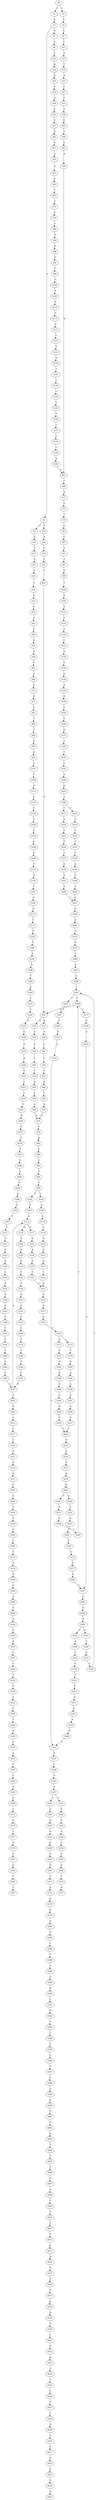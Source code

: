 strict digraph  {
	S0 -> S1 [ label = C ];
	S0 -> S2 [ label = T ];
	S1 -> S3 [ label = A ];
	S2 -> S4 [ label = A ];
	S3 -> S5 [ label = A ];
	S3 -> S6 [ label = G ];
	S4 -> S7 [ label = G ];
	S5 -> S8 [ label = C ];
	S6 -> S9 [ label = C ];
	S6 -> S10 [ label = T ];
	S7 -> S11 [ label = T ];
	S8 -> S12 [ label = T ];
	S9 -> S13 [ label = A ];
	S10 -> S14 [ label = A ];
	S11 -> S15 [ label = A ];
	S12 -> S16 [ label = A ];
	S13 -> S17 [ label = T ];
	S14 -> S18 [ label = G ];
	S15 -> S19 [ label = T ];
	S16 -> S20 [ label = A ];
	S17 -> S21 [ label = G ];
	S18 -> S22 [ label = T ];
	S19 -> S23 [ label = A ];
	S20 -> S24 [ label = A ];
	S21 -> S25 [ label = C ];
	S22 -> S26 [ label = T ];
	S23 -> S27 [ label = C ];
	S24 -> S28 [ label = G ];
	S25 -> S29 [ label = C ];
	S26 -> S30 [ label = G ];
	S27 -> S31 [ label = C ];
	S28 -> S32 [ label = C ];
	S29 -> S33 [ label = G ];
	S30 -> S34 [ label = G ];
	S30 -> S35 [ label = A ];
	S31 -> S36 [ label = T ];
	S32 -> S37 [ label = T ];
	S33 -> S38 [ label = C ];
	S34 -> S39 [ label = A ];
	S35 -> S40 [ label = A ];
	S36 -> S41 [ label = C ];
	S37 -> S42 [ label = A ];
	S38 -> S43 [ label = G ];
	S39 -> S44 [ label = C ];
	S40 -> S45 [ label = C ];
	S41 -> S46 [ label = C ];
	S42 -> S47 [ label = A ];
	S43 -> S48 [ label = C ];
	S44 -> S49 [ label = C ];
	S45 -> S50 [ label = C ];
	S46 -> S51 [ label = C ];
	S47 -> S52 [ label = G ];
	S48 -> S53 [ label = A ];
	S49 -> S54 [ label = T ];
	S50 -> S55 [ label = T ];
	S51 -> S56 [ label = A ];
	S52 -> S57 [ label = A ];
	S53 -> S58 [ label = A ];
	S54 -> S59 [ label = A ];
	S55 -> S60 [ label = A ];
	S56 -> S61 [ label = A ];
	S57 -> S62 [ label = C ];
	S58 -> S63 [ label = C ];
	S59 -> S64 [ label = C ];
	S60 -> S65 [ label = C ];
	S61 -> S66 [ label = C ];
	S62 -> S67 [ label = T ];
	S63 -> S68 [ label = A ];
	S64 -> S69 [ label = A ];
	S65 -> S70 [ label = A ];
	S66 -> S71 [ label = A ];
	S67 -> S72 [ label = T ];
	S68 -> S73 [ label = G ];
	S69 -> S74 [ label = A ];
	S70 -> S74 [ label = A ];
	S71 -> S75 [ label = G ];
	S72 -> S76 [ label = C ];
	S73 -> S77 [ label = G ];
	S74 -> S78 [ label = T ];
	S75 -> S79 [ label = T ];
	S76 -> S80 [ label = C ];
	S77 -> S81 [ label = C ];
	S78 -> S82 [ label = G ];
	S79 -> S83 [ label = C ];
	S80 -> S84 [ label = G ];
	S81 -> S85 [ label = C ];
	S82 -> S86 [ label = C ];
	S83 -> S87 [ label = C ];
	S84 -> S88 [ label = G ];
	S85 -> S89 [ label = G ];
	S86 -> S90 [ label = C ];
	S87 -> S91 [ label = T ];
	S88 -> S92 [ label = G ];
	S89 -> S93 [ label = T ];
	S90 -> S94 [ label = T ];
	S91 -> S95 [ label = T ];
	S92 -> S96 [ label = G ];
	S93 -> S97 [ label = G ];
	S94 -> S98 [ label = T ];
	S95 -> S99 [ label = G ];
	S96 -> S100 [ label = G ];
	S97 -> S101 [ label = C ];
	S98 -> S102 [ label = C ];
	S98 -> S103 [ label = T ];
	S99 -> S104 [ label = T ];
	S100 -> S105 [ label = A ];
	S101 -> S106 [ label = T ];
	S102 -> S107 [ label = A ];
	S103 -> S108 [ label = A ];
	S104 -> S109 [ label = T ];
	S105 -> S110 [ label = A ];
	S106 -> S111 [ label = A ];
	S107 -> S112 [ label = A ];
	S108 -> S113 [ label = A ];
	S109 -> S114 [ label = A ];
	S110 -> S115 [ label = T ];
	S111 -> S116 [ label = C ];
	S112 -> S117 [ label = A ];
	S112 -> S118 [ label = G ];
	S113 -> S119 [ label = A ];
	S114 -> S120 [ label = T ];
	S115 -> S121 [ label = A ];
	S116 -> S122 [ label = T ];
	S117 -> S123 [ label = A ];
	S118 -> S124 [ label = A ];
	S119 -> S125 [ label = A ];
	S120 -> S126 [ label = T ];
	S121 -> S127 [ label = G ];
	S122 -> S128 [ label = C ];
	S123 -> S129 [ label = A ];
	S124 -> S130 [ label = A ];
	S125 -> S131 [ label = A ];
	S126 -> S132 [ label = C ];
	S127 -> S133 [ label = T ];
	S128 -> S134 [ label = C ];
	S129 -> S135 [ label = G ];
	S130 -> S136 [ label = G ];
	S131 -> S137 [ label = G ];
	S132 -> S138 [ label = G ];
	S133 -> S139 [ label = A ];
	S134 -> S140 [ label = G ];
	S135 -> S141 [ label = T ];
	S136 -> S142 [ label = T ];
	S137 -> S143 [ label = T ];
	S138 -> S144 [ label = G ];
	S139 -> S145 [ label = T ];
	S140 -> S146 [ label = G ];
	S141 -> S147 [ label = A ];
	S142 -> S148 [ label = A ];
	S143 -> S147 [ label = A ];
	S144 -> S149 [ label = G ];
	S145 -> S150 [ label = C ];
	S146 -> S151 [ label = T ];
	S147 -> S152 [ label = A ];
	S148 -> S153 [ label = G ];
	S149 -> S154 [ label = A ];
	S150 -> S155 [ label = C ];
	S151 -> S156 [ label = A ];
	S152 -> S157 [ label = G ];
	S153 -> S158 [ label = G ];
	S154 -> S159 [ label = A ];
	S155 -> S160 [ label = C ];
	S156 -> S161 [ label = C ];
	S157 -> S162 [ label = G ];
	S158 -> S163 [ label = G ];
	S159 -> S164 [ label = C ];
	S160 -> S165 [ label = T ];
	S161 -> S166 [ label = G ];
	S162 -> S167 [ label = T ];
	S163 -> S168 [ label = C ];
	S164 -> S169 [ label = G ];
	S165 -> S170 [ label = C ];
	S166 -> S171 [ label = G ];
	S167 -> S172 [ label = G ];
	S167 -> S173 [ label = C ];
	S168 -> S174 [ label = C ];
	S169 -> S175 [ label = G ];
	S170 -> S176 [ label = C ];
	S171 -> S177 [ label = T ];
	S172 -> S178 [ label = T ];
	S173 -> S179 [ label = T ];
	S174 -> S180 [ label = T ];
	S175 -> S181 [ label = T ];
	S176 -> S182 [ label = C ];
	S177 -> S183 [ label = G ];
	S178 -> S184 [ label = A ];
	S179 -> S185 [ label = A ];
	S180 -> S186 [ label = T ];
	S181 -> S187 [ label = T ];
	S182 -> S188 [ label = A ];
	S183 -> S189 [ label = T ];
	S184 -> S190 [ label = A ];
	S185 -> S191 [ label = A ];
	S186 -> S192 [ label = C ];
	S187 -> S193 [ label = C ];
	S188 -> S61 [ label = A ];
	S189 -> S194 [ label = C ];
	S190 -> S195 [ label = A ];
	S191 -> S196 [ label = A ];
	S192 -> S197 [ label = A ];
	S193 -> S198 [ label = A ];
	S194 -> S199 [ label = G ];
	S195 -> S200 [ label = C ];
	S196 -> S201 [ label = C ];
	S197 -> S202 [ label = T ];
	S197 -> S112 [ label = A ];
	S198 -> S203 [ label = G ];
	S199 -> S204 [ label = T ];
	S200 -> S205 [ label = G ];
	S201 -> S206 [ label = G ];
	S202 -> S207 [ label = G ];
	S203 -> S208 [ label = T ];
	S204 -> S209 [ label = C ];
	S205 -> S210 [ label = C ];
	S206 -> S211 [ label = C ];
	S207 -> S212 [ label = C ];
	S208 -> S213 [ label = T ];
	S208 -> S214 [ label = C ];
	S209 -> S215 [ label = T ];
	S210 -> S216 [ label = C ];
	S211 -> S216 [ label = C ];
	S212 -> S217 [ label = T ];
	S213 -> S218 [ label = A ];
	S214 -> S219 [ label = A ];
	S215 -> S220 [ label = T ];
	S216 -> S221 [ label = T ];
	S217 -> S222 [ label = T ];
	S218 -> S223 [ label = T ];
	S219 -> S224 [ label = T ];
	S220 -> S225 [ label = A ];
	S221 -> S226 [ label = A ];
	S222 -> S227 [ label = A ];
	S223 -> S228 [ label = T ];
	S224 -> S229 [ label = T ];
	S225 -> S230 [ label = C ];
	S226 -> S231 [ label = A ];
	S227 -> S232 [ label = C ];
	S228 -> S233 [ label = T ];
	S229 -> S234 [ label = T ];
	S230 -> S235 [ label = A ];
	S231 -> S236 [ label = A ];
	S232 -> S237 [ label = A ];
	S233 -> S238 [ label = A ];
	S234 -> S239 [ label = A ];
	S235 -> S240 [ label = A ];
	S236 -> S241 [ label = G ];
	S237 -> S242 [ label = G ];
	S238 -> S243 [ label = A ];
	S239 -> S244 [ label = A ];
	S240 -> S245 [ label = C ];
	S241 -> S246 [ label = A ];
	S241 -> S247 [ label = T ];
	S242 -> S248 [ label = G ];
	S243 -> S249 [ label = T ];
	S244 -> S250 [ label = T ];
	S245 -> S251 [ label = C ];
	S246 -> S252 [ label = A ];
	S247 -> S253 [ label = A ];
	S248 -> S254 [ label = C ];
	S249 -> S255 [ label = C ];
	S250 -> S255 [ label = C ];
	S251 -> S256 [ label = T ];
	S252 -> S257 [ label = G ];
	S253 -> S258 [ label = G ];
	S254 -> S259 [ label = A ];
	S255 -> S260 [ label = G ];
	S256 -> S261 [ label = T ];
	S257 -> S262 [ label = T ];
	S258 -> S263 [ label = T ];
	S259 -> S264 [ label = G ];
	S260 -> S265 [ label = A ];
	S261 -> S266 [ label = A ];
	S262 -> S267 [ label = T ];
	S263 -> S268 [ label = T ];
	S264 -> S269 [ label = T ];
	S265 -> S270 [ label = A ];
	S266 -> S271 [ label = G ];
	S267 -> S272 [ label = C ];
	S268 -> S30 [ label = G ];
	S268 -> S273 [ label = C ];
	S269 -> S274 [ label = T ];
	S270 -> S275 [ label = G ];
	S271 -> S276 [ label = G ];
	S272 -> S277 [ label = G ];
	S273 -> S278 [ label = G ];
	S274 -> S279 [ label = G ];
	S275 -> S280 [ label = T ];
	S276 -> S281 [ label = A ];
	S277 -> S282 [ label = A ];
	S278 -> S283 [ label = A ];
	S279 -> S284 [ label = A ];
	S280 -> S285 [ label = A ];
	S281 -> S286 [ label = G ];
	S282 -> S287 [ label = G ];
	S283 -> S287 [ label = G ];
	S284 -> S288 [ label = G ];
	S285 -> S289 [ label = G ];
	S286 -> S290 [ label = G ];
	S287 -> S291 [ label = G ];
	S288 -> S292 [ label = A ];
	S289 -> S293 [ label = T ];
	S290 -> S294 [ label = C ];
	S291 -> S295 [ label = A ];
	S292 -> S296 [ label = A ];
	S293 -> S268 [ label = T ];
	S293 -> S297 [ label = C ];
	S294 -> S298 [ label = G ];
	S295 -> S299 [ label = A ];
	S296 -> S300 [ label = A ];
	S297 -> S301 [ label = G ];
	S298 -> S302 [ label = G ];
	S299 -> S303 [ label = G ];
	S299 -> S304 [ label = C ];
	S300 -> S305 [ label = C ];
	S301 -> S306 [ label = G ];
	S302 -> S307 [ label = T ];
	S303 -> S308 [ label = T ];
	S304 -> S309 [ label = A ];
	S305 -> S310 [ label = A ];
	S306 -> S311 [ label = A ];
	S307 -> S312 [ label = T ];
	S308 -> S313 [ label = A ];
	S309 -> S314 [ label = C ];
	S310 -> S315 [ label = C ];
	S311 -> S316 [ label = G ];
	S312 -> S317 [ label = C ];
	S313 -> S318 [ label = G ];
	S314 -> S319 [ label = G ];
	S315 -> S320 [ label = C ];
	S316 -> S321 [ label = G ];
	S317 -> S322 [ label = T ];
	S318 -> S293 [ label = T ];
	S319 -> S323 [ label = T ];
	S320 -> S324 [ label = T ];
	S321 -> S325 [ label = A ];
	S322 -> S326 [ label = A ];
	S323 -> S327 [ label = C ];
	S324 -> S328 [ label = T ];
	S325 -> S329 [ label = C ];
	S326 -> S330 [ label = C ];
	S327 -> S331 [ label = G ];
	S328 -> S332 [ label = T ];
	S329 -> S333 [ label = G ];
	S330 -> S334 [ label = A ];
	S331 -> S335 [ label = G ];
	S332 -> S336 [ label = C ];
	S333 -> S337 [ label = A ];
	S334 -> S338 [ label = A ];
	S335 -> S339 [ label = A ];
	S336 -> S340 [ label = T ];
	S337 -> S341 [ label = C ];
	S337 -> S342 [ label = G ];
	S338 -> S343 [ label = G ];
	S339 -> S344 [ label = G ];
	S340 -> S345 [ label = A ];
	S341 -> S346 [ label = C ];
	S342 -> S347 [ label = C ];
	S343 -> S348 [ label = G ];
	S344 -> S321 [ label = G ];
	S345 -> S349 [ label = C ];
	S346 -> S350 [ label = G ];
	S347 -> S351 [ label = G ];
	S348 -> S352 [ label = C ];
	S349 -> S353 [ label = A ];
	S350 -> S354 [ label = A ];
	S351 -> S355 [ label = G ];
	S352 -> S356 [ label = C ];
	S353 -> S357 [ label = T ];
	S354 -> S358 [ label = C ];
	S355 -> S359 [ label = C ];
	S356 -> S360 [ label = T ];
	S357 -> S361 [ label = C ];
	S358 -> S362 [ label = G ];
	S359 -> S363 [ label = G ];
	S360 -> S364 [ label = T ];
	S361 -> S365 [ label = A ];
	S362 -> S366 [ label = G ];
	S363 -> S367 [ label = G ];
	S364 -> S368 [ label = C ];
	S365 -> S369 [ label = T ];
	S366 -> S370 [ label = T ];
	S367 -> S371 [ label = T ];
	S368 -> S197 [ label = A ];
	S369 -> S372 [ label = C ];
	S370 -> S373 [ label = A ];
	S371 -> S374 [ label = A ];
	S372 -> S375 [ label = G ];
	S374 -> S376 [ label = G ];
	S375 -> S377 [ label = T ];
	S376 -> S378 [ label = A ];
	S377 -> S379 [ label = C ];
	S378 -> S380 [ label = A ];
	S379 -> S381 [ label = G ];
	S380 -> S382 [ label = C ];
	S381 -> S383 [ label = G ];
	S382 -> S384 [ label = C ];
	S383 -> S385 [ label = T ];
	S384 -> S386 [ label = T ];
	S385 -> S387 [ label = T ];
	S386 -> S388 [ label = A ];
	S388 -> S389 [ label = G ];
	S389 -> S390 [ label = A ];
	S390 -> S391 [ label = T ];
	S391 -> S392 [ label = G ];
	S392 -> S393 [ label = A ];
	S393 -> S394 [ label = C ];
	S394 -> S395 [ label = T ];
	S395 -> S396 [ label = G ];
	S396 -> S397 [ label = A ];
	S397 -> S398 [ label = T ];
	S398 -> S399 [ label = G ];
	S399 -> S400 [ label = A ];
	S400 -> S401 [ label = G ];
	S401 -> S402 [ label = G ];
	S402 -> S403 [ label = G ];
	S403 -> S404 [ label = T ];
	S404 -> S405 [ label = C ];
	S405 -> S406 [ label = T ];
	S406 -> S407 [ label = G ];
	S407 -> S408 [ label = A ];
	S408 -> S409 [ label = C ];
	S409 -> S410 [ label = T ];
	S410 -> S411 [ label = T ];
	S411 -> S412 [ label = T ];
	S412 -> S413 [ label = C ];
	S413 -> S414 [ label = A ];
	S414 -> S415 [ label = A ];
	S415 -> S416 [ label = T ];
	S416 -> S417 [ label = T ];
	S417 -> S418 [ label = C ];
	S418 -> S419 [ label = G ];
	S419 -> S420 [ label = C ];
	S420 -> S421 [ label = C ];
	S421 -> S422 [ label = G ];
	S422 -> S423 [ label = A ];
	S423 -> S424 [ label = T ];
	S424 -> S425 [ label = T ];
	S425 -> S426 [ label = G ];
	S426 -> S427 [ label = T ];
	S427 -> S428 [ label = C ];
	S428 -> S429 [ label = G ];
	S429 -> S430 [ label = T ];
	S430 -> S431 [ label = C ];
	S431 -> S432 [ label = G ];
	S432 -> S433 [ label = A ];
	S433 -> S434 [ label = T ];
	S434 -> S435 [ label = A ];
}
